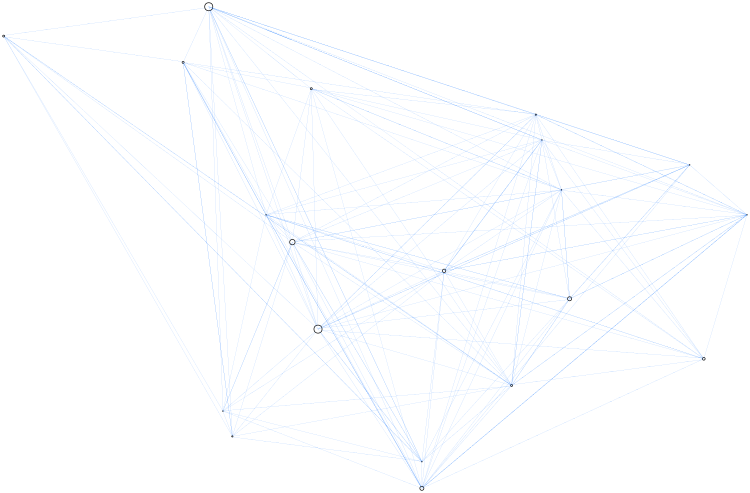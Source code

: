 digraph {
	graph [concentrate=true dpi=200 size="5,5!" splines=line]
	"Groom #0" [label="" height=0.16640431038100123 width=0.16640431038100123]
	"Groom #1" [label="" height=0.039216321918880866 width=0.039216321918880866]
	"Groom #2" [label="" height=0.0121288999542733 width=0.0121288999542733]
	"Groom #3" [label="" height=0.03803596493531124 width=0.03803596493531124]
	"N/A #0" [label="" height=0.004706140223369719 width=0.004706140223369719]
	"Groom #4" [label="" height=0.02796791060246876 width=0.02796791060246876]
	Run [label="" height=0.08969884799899358 width=0.08969884799899358]
	"CW-Turn" [label="" height=0.17298924190730916 width=0.17298924190730916]
	"Walk #0" [label="" height=0.08343459627084612 width=0.08343459627084612]
	"Groom #5" [label="" height=0.049489744160724866 width=0.049489744160724866]
	"CCW-Turn #0" [label="" height=0.06552015059504164 width=0.06552015059504164]
	"CCW-Turn #1" [label="" height=0.10557034064196208 width=0.10557034064196208]
	"Point #0" [label="" height=0.02241753229596494 width=0.02241753229596494]
	"Rear #0" [label="" height=0.045301139676077774 width=0.045301139676077774]
	"N/A #1" [label="" height=0.0064991382742074924 width=0.0064991382742074924]
	"Rear #1" [label="" height=0.04196229053534306 width=0.04196229053534306]
	"N/A #2" [label="" height=0.002631333652293207 width=0.002631333652293207]
	"Rear #2" [label="" height=0.01015824169625263 width=0.01015824169625263]
	"Walk #1" [label="" height=0.005526540946738602 width=0.005526540946738602]
	"Point #1" [label="" height=0.010341313332939616 width=0.010341313332939616]
	"Groom #0" -> "Groom #1" [arrowsize=0.001 color="#0069ffff" penwidth=0.1 weight=100]
	"Groom #0" -> "Groom #3" [arrowsize=0.001 color="#0069ffff" penwidth=0.1 weight=100]
	"Groom #0" -> "Groom #4" [arrowsize=0.001 color="#0069ffff" penwidth=0.1 weight=100]
	"Groom #0" -> "CW-Turn" [arrowsize=0.001 color="#0069ffff" penwidth=0.1 weight=100]
	"Groom #0" -> "Groom #5" [arrowsize=0.001 color="#0069ffff" penwidth=0.1 weight=100]
	"Groom #0" -> "CCW-Turn #1" [arrowsize=0.001 color="#0069ffff" penwidth=0.1 weight=100]
	"Groom #0" -> "Point #0" [arrowsize=0.001 color="#0069ffff" penwidth=0.1 weight=100]
	"Groom #0" -> "Rear #0" [arrowsize=0.001 color="#0069ffff" penwidth=0.1 weight=100]
	"Groom #0" -> "Rear #1" [arrowsize=0.001 color="#0069ffff" penwidth=0.1 weight=100]
	"Groom #1" -> "Groom #0" [arrowsize=0.001 color="#0069ffff" penwidth=0.1 weight=100]
	"Groom #1" -> "Groom #2" [arrowsize=0.001 color="#0069ffff" penwidth=0.1 weight=100]
	"Groom #1" -> "Groom #3" [arrowsize=0.001 color="#0069ffff" penwidth=0.1 weight=100]
	"Groom #1" -> "Groom #4" [arrowsize=0.001 color="#0069ffff" penwidth=0.1 weight=100]
	"Groom #1" -> "CW-Turn" [arrowsize=0.001 color="#0069ffff" penwidth=0.1 weight=100]
	"Groom #1" -> "CCW-Turn #1" [arrowsize=0.001 color="#0069ffff" penwidth=0.1 weight=100]
	"Groom #1" -> "Rear #0" [arrowsize=0.001 color="#0069ffff" penwidth=0.1 weight=100]
	"Groom #2" -> "Groom #0" [arrowsize=0.001 color="#0069ffff" penwidth=0.1 weight=100]
	"Groom #2" -> "Groom #1" [arrowsize=0.001 color="#0069ffff" penwidth=0.1 weight=100]
	"Groom #2" -> "Groom #3" [arrowsize=0.001 color="#0069ffff" penwidth=0.1 weight=100]
	"Groom #2" -> "N/A #0" [arrowsize=0.001 color="#0069ffff" penwidth=0.1 weight=100]
	"Groom #2" -> "Groom #4" [arrowsize=0.001 color="#0069ffff" penwidth=0.1 weight=100]
	"Groom #2" -> "CW-Turn" [arrowsize=0.001 color="#0069ffff" penwidth=0.1 weight=100]
	"Groom #2" -> "Walk #0" [arrowsize=0.001 color="#0069ffff" penwidth=0.1 weight=100]
	"Groom #2" -> "CCW-Turn #0" [arrowsize=0.001 color="#0069ffff" penwidth=0.1 weight=100]
	"Groom #2" -> "CCW-Turn #1" [arrowsize=0.001 color="#0069ffff" penwidth=0.1 weight=100]
	"Groom #3" -> "Groom #0" [arrowsize=0.001 color="#0069ffff" penwidth=0.1 weight=100]
	"Groom #3" -> "Groom #2" [arrowsize=0.001 color="#0069ffff" penwidth=0.1 weight=100]
	"Groom #3" -> Run [arrowsize=0.001 color="#0069ffff" penwidth=0.1 weight=100]
	"Groom #3" -> "CW-Turn" [arrowsize=0.001 color="#0069ffff" penwidth=0.1 weight=100]
	"Groom #3" -> "Walk #0" [arrowsize=0.001 color="#0069ffff" penwidth=0.1 weight=100]
	"Groom #3" -> "Groom #5" [arrowsize=0.001 color="#0069ffff" penwidth=0.1 weight=100]
	"Groom #3" -> "CCW-Turn #0" [arrowsize=0.001 color="#0069ffff" penwidth=0.1 weight=100]
	"Groom #3" -> "CCW-Turn #1" [arrowsize=0.001 color="#0069ffff" penwidth=0.1 weight=100]
	"Groom #3" -> "Point #0" [arrowsize=0.001 color="#0069ffff" penwidth=0.1 weight=100]
	"Groom #3" -> "Rear #0" [arrowsize=0.001 color="#0069ffff" penwidth=0.1 weight=100]
	"Groom #3" -> "Rear #1" [arrowsize=0.001 color="#0069ffff" penwidth=0.1 weight=100]
	"N/A #0" -> "Groom #0" [arrowsize=0.001 color="#0069ffff" penwidth=0.1 weight=100]
	"N/A #0" -> "Groom #1" [arrowsize=0.001 color="#0069ffff" penwidth=0.1 weight=100]
	"N/A #0" -> "Groom #2" [arrowsize=0.001 color="#0069ffff" penwidth=0.1 weight=100]
	"N/A #0" -> "Groom #3" [arrowsize=0.001 color="#0069ffff" penwidth=0.1 weight=100]
	"N/A #0" -> "Groom #4" [arrowsize=0.001 color="#0069ffff" penwidth=0.1 weight=100]
	"N/A #0" -> Run [arrowsize=0.001 color="#0069ffff" penwidth=0.1 weight=100]
	"N/A #0" -> "CW-Turn" [arrowsize=0.001 color="#0069ffff" penwidth=0.1 weight=100]
	"N/A #0" -> "Walk #0" [arrowsize=0.001 color="#0069ffff" penwidth=0.1 weight=100]
	"N/A #0" -> "CCW-Turn #0" [arrowsize=0.001 color="#0069ffff" penwidth=0.1 weight=100]
	"N/A #0" -> "CCW-Turn #1" [arrowsize=0.001 color="#0069ffff" penwidth=0.1 weight=100]
	"N/A #0" -> "Rear #2" [arrowsize=0.001 color="#0069ffff" penwidth=0.1 weight=100]
	"Groom #4" -> "Groom #0" [arrowsize=0.001 color="#0069ffff" penwidth=0.1 weight=100]
	"Groom #4" -> "Groom #1" [arrowsize=0.001 color="#0069ffff" penwidth=0.1 weight=100]
	"Groom #4" -> "Groom #2" [arrowsize=0.001 color="#0069ffff" penwidth=0.1 weight=100]
	"Groom #4" -> "Groom #3" [arrowsize=0.001 color="#0069ffff" penwidth=0.1 weight=100]
	"Groom #4" -> "N/A #0" [arrowsize=0.001 color="#0069ffff" penwidth=0.1 weight=100]
	"Groom #4" -> "CW-Turn" [arrowsize=0.001 color="#0069ffff" penwidth=0.1 weight=100]
	"Groom #4" -> "CCW-Turn #0" [arrowsize=0.001 color="#0069ffff" penwidth=0.1 weight=100]
	"Groom #4" -> "CCW-Turn #1" [arrowsize=0.001 color="#0069ffff" penwidth=0.1 weight=100]
	"Groom #4" -> "Rear #0" [arrowsize=0.001 color="#0069ffff" penwidth=0.1 weight=100]
	Run -> "CW-Turn" [arrowsize=0.001 color="#0069ffff" penwidth=0.1 weight=100]
	Run -> "Walk #0" [arrowsize=0.001 color="#0069ffff" penwidth=0.1 weight=100]
	Run -> "CCW-Turn #0" [arrowsize=0.001 color="#0069ffff" penwidth=0.1 weight=100]
	Run -> "CCW-Turn #1" [arrowsize=0.001 color="#0069ffff" penwidth=0.1 weight=100]
	"CW-Turn" -> "Groom #0" [arrowsize=0.001 color="#0069ffff" penwidth=0.1 weight=100]
	"CW-Turn" -> "Groom #3" [arrowsize=0.001 color="#0069ffff" penwidth=0.1 weight=100]
	"CW-Turn" -> "Groom #4" [arrowsize=0.001 color="#0069ffff" penwidth=0.1 weight=100]
	"CW-Turn" -> Run [arrowsize=0.001 color="#0069ffff" penwidth=0.1 weight=100]
	"CW-Turn" -> "Walk #0" [arrowsize=0.001 color="#0069ffff" penwidth=0.1 weight=100]
	"CW-Turn" -> "Groom #5" [arrowsize=0.001 color="#0069ffff" penwidth=0.1 weight=100]
	"CW-Turn" -> "CCW-Turn #0" [arrowsize=0.001 color="#0069ffff" penwidth=0.1 weight=100]
	"CW-Turn" -> "CCW-Turn #1" [arrowsize=0.001 color="#0069ffff" penwidth=0.1 weight=100]
	"CW-Turn" -> "Rear #0" [arrowsize=0.001 color="#0069ffff" penwidth=0.1 weight=100]
	"CW-Turn" -> "Rear #1" [arrowsize=0.001 color="#0069ffff" penwidth=0.1 weight=100]
	"CW-Turn" -> "Rear #2" [arrowsize=0.001 color="#0069ffff" penwidth=0.1 weight=100]
	"Walk #0" -> "Groom #0" [arrowsize=0.001 color="#0069ffff" penwidth=0.1 weight=100]
	"Walk #0" -> Run [arrowsize=0.001 color="#0069ffff" penwidth=0.1 weight=100]
	"Walk #0" -> "CW-Turn" [arrowsize=0.001 color="#0069ffff" penwidth=0.1 weight=100]
	"Walk #0" -> "Groom #5" [arrowsize=0.001 color="#0069ffff" penwidth=0.1 weight=100]
	"Walk #0" -> "CCW-Turn #0" [arrowsize=0.001 color="#0069ffff" penwidth=0.1 weight=100]
	"Walk #0" -> "CCW-Turn #1" [arrowsize=0.001 color="#0069ffff" penwidth=0.1 weight=100]
	"Walk #0" -> "Point #0" [arrowsize=0.001 color="#0069ffff" penwidth=0.1 weight=100]
	"Walk #0" -> "Rear #1" [arrowsize=0.001 color="#0069ffff" penwidth=0.1 weight=100]
	"Walk #0" -> "Rear #2" [arrowsize=0.001 color="#0069ffff" penwidth=0.1 weight=100]
	"Groom #5" -> "Groom #0" [arrowsize=0.001 color="#0069ffff" penwidth=0.1 weight=100]
	"Groom #5" -> "Groom #3" [arrowsize=0.001 color="#0069ffff" penwidth=0.1 weight=100]
	"Groom #5" -> "CW-Turn" [arrowsize=0.001 color="#0069ffff" penwidth=0.1 weight=100]
	"Groom #5" -> "Walk #0" [arrowsize=0.001 color="#0069ffff" penwidth=0.1 weight=100]
	"Groom #5" -> "CCW-Turn #1" [arrowsize=0.001 color="#0069ffff" penwidth=0.1 weight=100]
	"Groom #5" -> "Point #0" [arrowsize=0.001 color="#0069ffff" penwidth=0.1 weight=100]
	"Groom #5" -> "Rear #1" [arrowsize=0.001 color="#0069ffff" penwidth=0.1 weight=100]
	"Groom #5" -> "Point #1" [arrowsize=0.001 color="#0069ffff" penwidth=0.1 weight=100]
	"CCW-Turn #0" -> Run [arrowsize=0.001 color="#0069ffff" penwidth=0.1 weight=100]
	"CCW-Turn #0" -> "CW-Turn" [arrowsize=0.001 color="#0069ffff" penwidth=0.1 weight=100]
	"CCW-Turn #0" -> "Walk #0" [arrowsize=0.001 color="#0069ffff" penwidth=0.1 weight=100]
	"CCW-Turn #0" -> "CCW-Turn #1" [arrowsize=0.001 color="#0069ffff" penwidth=0.1 weight=100]
	"CCW-Turn #1" -> "Groom #0" [arrowsize=0.001 color="#0069ffff" penwidth=0.1 weight=100]
	"CCW-Turn #1" -> "Groom #1" [arrowsize=0.001 color="#0069ffff" penwidth=0.1 weight=100]
	"CCW-Turn #1" -> "Groom #3" [arrowsize=0.001 color="#0069ffff" penwidth=0.1 weight=100]
	"CCW-Turn #1" -> Run [arrowsize=0.001 color="#0069ffff" penwidth=0.1 weight=100]
	"CCW-Turn #1" -> "CW-Turn" [arrowsize=0.001 color="#0069ffff" penwidth=0.1 weight=100]
	"CCW-Turn #1" -> "Walk #0" [arrowsize=0.001 color="#0069ffff" penwidth=0.1 weight=100]
	"CCW-Turn #1" -> "Groom #5" [arrowsize=0.001 color="#0069ffff" penwidth=0.1 weight=100]
	"CCW-Turn #1" -> "CCW-Turn #0" [arrowsize=0.001 color="#0069ffff" penwidth=0.1 weight=100]
	"CCW-Turn #1" -> "Point #0" [arrowsize=0.001 color="#0069ffff" penwidth=0.1 weight=100]
	"CCW-Turn #1" -> "Rear #0" [arrowsize=0.001 color="#0069ffff" penwidth=0.1 weight=100]
	"CCW-Turn #1" -> "Rear #1" [arrowsize=0.001 color="#0069ffff" penwidth=0.1 weight=100]
	"CCW-Turn #1" -> "Rear #2" [arrowsize=0.001 color="#0069ffff" penwidth=0.1 weight=100]
	"Point #0" -> "Groom #0" [arrowsize=0.001 color="#0069ffff" penwidth=0.1 weight=100]
	"Point #0" -> "Groom #3" [arrowsize=0.001 color="#0069ffff" penwidth=0.1 weight=100]
	"Point #0" -> "CW-Turn" [arrowsize=0.001 color="#0069ffff" penwidth=0.1 weight=100]
	"Point #0" -> "Walk #0" [arrowsize=0.001 color="#0069ffff" penwidth=0.1 weight=100]
	"Point #0" -> "Groom #5" [arrowsize=0.001 color="#0069ffff" penwidth=0.1 weight=100]
	"Point #0" -> "CCW-Turn #0" [arrowsize=0.001 color="#0069ffff" penwidth=0.1 weight=100]
	"Point #0" -> "CCW-Turn #1" [arrowsize=0.001 color="#0069ffff" penwidth=0.1 weight=100]
	"Point #0" -> "Rear #0" [arrowsize=0.001 color="#0069ffff" penwidth=0.1 weight=100]
	"Point #0" -> "Rear #1" [arrowsize=0.001 color="#0069ffff" penwidth=0.1 weight=100]
	"Point #0" -> "Rear #2" [arrowsize=0.001 color="#0069ffff" penwidth=0.1 weight=100]
	"Point #0" -> "Walk #1" [arrowsize=0.001 color="#0069ffff" penwidth=0.1 weight=100]
	"Point #0" -> "Point #1" [arrowsize=0.001 color="#0069ffff" penwidth=0.1 weight=100]
	"Rear #0" -> "Groom #0" [arrowsize=0.001 color="#0069ffff" penwidth=0.1 weight=100]
	"Rear #0" -> "Groom #1" [arrowsize=0.001 color="#0069ffff" penwidth=0.1 weight=100]
	"Rear #0" -> "Groom #3" [arrowsize=0.001 color="#0069ffff" penwidth=0.1 weight=100]
	"Rear #0" -> "CW-Turn" [arrowsize=0.001 color="#0069ffff" penwidth=0.1 weight=100]
	"Rear #0" -> "Walk #0" [arrowsize=0.001 color="#0069ffff" penwidth=0.1 weight=100]
	"Rear #0" -> "CCW-Turn #1" [arrowsize=0.001 color="#0069ffff" penwidth=0.1 weight=100]
	"Rear #0" -> "Rear #1" [arrowsize=0.001 color="#0069ffff" penwidth=0.1 weight=100]
	"N/A #1" -> "Groom #0" [arrowsize=0.001 color="#0069ffff" penwidth=0.1 weight=100]
	"N/A #1" -> "Groom #2" [arrowsize=0.001 color="#0069ffff" penwidth=0.1 weight=100]
	"N/A #1" -> "Groom #3" [arrowsize=0.001 color="#0069ffff" penwidth=0.1 weight=100]
	"N/A #1" -> Run [arrowsize=0.001 color="#0069ffff" penwidth=0.1 weight=100]
	"N/A #1" -> "CW-Turn" [arrowsize=0.001 color="#0069ffff" penwidth=0.1 weight=100]
	"N/A #1" -> "Walk #0" [arrowsize=0.001 color="#0069ffff" penwidth=0.1 weight=100]
	"N/A #1" -> "Groom #5" [arrowsize=0.001 color="#0069ffff" penwidth=0.1 weight=100]
	"N/A #1" -> "CCW-Turn #0" [arrowsize=0.001 color="#0069ffff" penwidth=0.1 weight=100]
	"N/A #1" -> "CCW-Turn #1" [arrowsize=0.001 color="#0069ffff" penwidth=0.1 weight=100]
	"N/A #1" -> "Point #0" [arrowsize=0.001 color="#0069ffff" penwidth=0.1 weight=100]
	"N/A #1" -> "Rear #0" [arrowsize=0.001 color="#0069ffff" penwidth=0.1 weight=100]
	"N/A #1" -> "Rear #1" [arrowsize=0.001 color="#0069ffff" penwidth=0.1 weight=100]
	"N/A #1" -> "Rear #2" [arrowsize=0.001 color="#0069ffff" penwidth=0.1 weight=100]
	"N/A #1" -> "Point #1" [arrowsize=0.001 color="#0069ffff" penwidth=0.1 weight=100]
	"Rear #1" -> "Groom #0" [arrowsize=0.001 color="#0069ffff" penwidth=0.1 weight=100]
	"Rear #1" -> "Groom #3" [arrowsize=0.001 color="#0069ffff" penwidth=0.1 weight=100]
	"Rear #1" -> "CW-Turn" [arrowsize=0.001 color="#0069ffff" penwidth=0.1 weight=100]
	"Rear #1" -> "Walk #0" [arrowsize=0.001 color="#0069ffff" penwidth=0.1 weight=100]
	"Rear #1" -> "Groom #5" [arrowsize=0.001 color="#0069ffff" penwidth=0.1 weight=100]
	"Rear #1" -> "CCW-Turn #1" [arrowsize=0.001 color="#0069ffff" penwidth=0.1 weight=100]
	"Rear #1" -> "Point #0" [arrowsize=0.001 color="#0069ffff" penwidth=0.1 weight=100]
	"Rear #1" -> "Rear #0" [arrowsize=0.001 color="#0069ffff" penwidth=0.1 weight=100]
	"N/A #2" -> "Groom #0" [arrowsize=0.001 color="#0069ffff" penwidth=0.1 weight=100]
	"N/A #2" -> "Groom #3" [arrowsize=0.001 color="#0069ffff" penwidth=0.1 weight=100]
	"N/A #2" -> Run [arrowsize=0.001 color="#0069ffff" penwidth=0.1 weight=100]
	"N/A #2" -> "CW-Turn" [arrowsize=0.001 color="#0069ffff" penwidth=0.1 weight=100]
	"N/A #2" -> "Walk #0" [arrowsize=0.001 color="#0069ffff" penwidth=0.1 weight=100]
	"N/A #2" -> "Groom #5" [arrowsize=0.001 color="#0069ffff" penwidth=0.1 weight=100]
	"N/A #2" -> "CCW-Turn #0" [arrowsize=0.001 color="#0069ffff" penwidth=0.1 weight=100]
	"N/A #2" -> "CCW-Turn #1" [arrowsize=0.001 color="#0069ffff" penwidth=0.1 weight=100]
	"N/A #2" -> "Point #0" [arrowsize=0.001 color="#0069ffff" penwidth=0.1 weight=100]
	"N/A #2" -> "Rear #1" [arrowsize=0.001 color="#0069ffff" penwidth=0.1 weight=100]
	"N/A #2" -> "Rear #2" [arrowsize=0.001 color="#0069ffff" penwidth=0.1 weight=100]
	"N/A #2" -> "Walk #1" [arrowsize=0.001 color="#0069ffff" penwidth=0.1 weight=100]
	"N/A #2" -> "Point #1" [arrowsize=0.001 color="#0069ffff" penwidth=0.1 weight=100]
	"Rear #2" -> "Groom #0" [arrowsize=0.001 color="#0069ffff" penwidth=0.1 weight=100]
	"Rear #2" -> "Groom #3" [arrowsize=0.001 color="#0069ffff" penwidth=0.1 weight=100]
	"Rear #2" -> Run [arrowsize=0.001 color="#0069ffff" penwidth=0.1 weight=100]
	"Rear #2" -> "CW-Turn" [arrowsize=0.001 color="#0069ffff" penwidth=0.1 weight=100]
	"Rear #2" -> "Walk #0" [arrowsize=0.001 color="#0069ffff" penwidth=0.1 weight=100]
	"Rear #2" -> "Groom #5" [arrowsize=0.001 color="#0069ffff" penwidth=0.1 weight=100]
	"Rear #2" -> "CCW-Turn #0" [arrowsize=0.001 color="#0069ffff" penwidth=0.1 weight=100]
	"Rear #2" -> "CCW-Turn #1" [arrowsize=0.001 color="#0069ffff" penwidth=0.1 weight=100]
	"Rear #2" -> "Point #0" [arrowsize=0.001 color="#0069ffff" penwidth=0.1 weight=100]
	"Rear #2" -> "Rear #0" [arrowsize=0.001 color="#0069ffff" penwidth=0.1 weight=100]
	"Rear #2" -> "N/A #1" [arrowsize=0.001 color="#0069ffff" penwidth=0.1 weight=100]
	"Rear #2" -> "Rear #1" [arrowsize=0.001 color="#0069ffff" penwidth=0.1 weight=100]
	"Rear #2" -> "N/A #2" [arrowsize=0.001 color="#0069ffff" penwidth=0.1 weight=100]
	"Rear #2" -> "Walk #1" [arrowsize=0.001 color="#0069ffff" penwidth=0.1 weight=100]
	"Rear #2" -> "Point #1" [arrowsize=0.001 color="#0069ffff" penwidth=0.1 weight=100]
	"Walk #1" -> "Groom #0" [arrowsize=0.001 color="#0069ffff" penwidth=0.1 weight=100]
	"Walk #1" -> Run [arrowsize=0.001 color="#0069ffff" penwidth=0.1 weight=100]
	"Walk #1" -> "CW-Turn" [arrowsize=0.001 color="#0069ffff" penwidth=0.1 weight=100]
	"Walk #1" -> "Walk #0" [arrowsize=0.001 color="#0069ffff" penwidth=0.1 weight=100]
	"Walk #1" -> "CCW-Turn #0" [arrowsize=0.001 color="#0069ffff" penwidth=0.1 weight=100]
	"Walk #1" -> "CCW-Turn #1" [arrowsize=0.001 color="#0069ffff" penwidth=0.1 weight=100]
	"Walk #1" -> "Point #0" [arrowsize=0.001 color="#0069ffff" penwidth=0.1 weight=100]
	"Walk #1" -> "N/A #2" [arrowsize=0.001 color="#0069ffff" penwidth=0.1 weight=100]
	"Walk #1" -> "Rear #2" [arrowsize=0.001 color="#0069ffff" penwidth=0.1 weight=100]
	"Walk #1" -> "Point #1" [arrowsize=0.001 color="#0069ffff" penwidth=0.1 weight=100]
	"Point #1" -> "Groom #0" [arrowsize=0.001 color="#0069ffff" penwidth=0.1 weight=100]
	"Point #1" -> "Groom #3" [arrowsize=0.001 color="#0069ffff" penwidth=0.1 weight=100]
	"Point #1" -> Run [arrowsize=0.001 color="#0069ffff" penwidth=0.1 weight=100]
	"Point #1" -> "CW-Turn" [arrowsize=0.001 color="#0069ffff" penwidth=0.1 weight=100]
	"Point #1" -> "Walk #0" [arrowsize=0.001 color="#0069ffff" penwidth=0.1 weight=100]
	"Point #1" -> "Groom #5" [arrowsize=0.001 color="#0069ffff" penwidth=0.1 weight=100]
	"Point #1" -> "CCW-Turn #0" [arrowsize=0.001 color="#0069ffff" penwidth=0.1 weight=100]
	"Point #1" -> "CCW-Turn #1" [arrowsize=0.001 color="#0069ffff" penwidth=0.1 weight=100]
	"Point #1" -> "Point #0" [arrowsize=0.001 color="#0069ffff" penwidth=0.1 weight=100]
	"Point #1" -> "Rear #1" [arrowsize=0.001 color="#0069ffff" penwidth=0.1 weight=100]
	"Point #1" -> "N/A #2" [arrowsize=0.001 color="#0069ffff" penwidth=0.1 weight=100]
	"Point #1" -> "Rear #2" [arrowsize=0.001 color="#0069ffff" penwidth=0.1 weight=100]
	"Point #1" -> "Walk #1" [arrowsize=0.001 color="#0069ffff" penwidth=0.1 weight=100]
}
